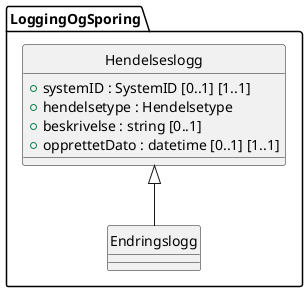 @startuml
skinparam nodesep 100
hide circle
class LoggingOgSporing.Hendelseslogg {
  +systemID : SystemID [0..1] [1..1]
  +hendelsetype : Hendelsetype
  +beskrivelse : string [0..1]
  +opprettetDato : datetime [0..1] [1..1]
}
class LoggingOgSporing.Endringslogg {
}
LoggingOgSporing.Hendelseslogg <|-- LoggingOgSporing.Endringslogg
@enduml

